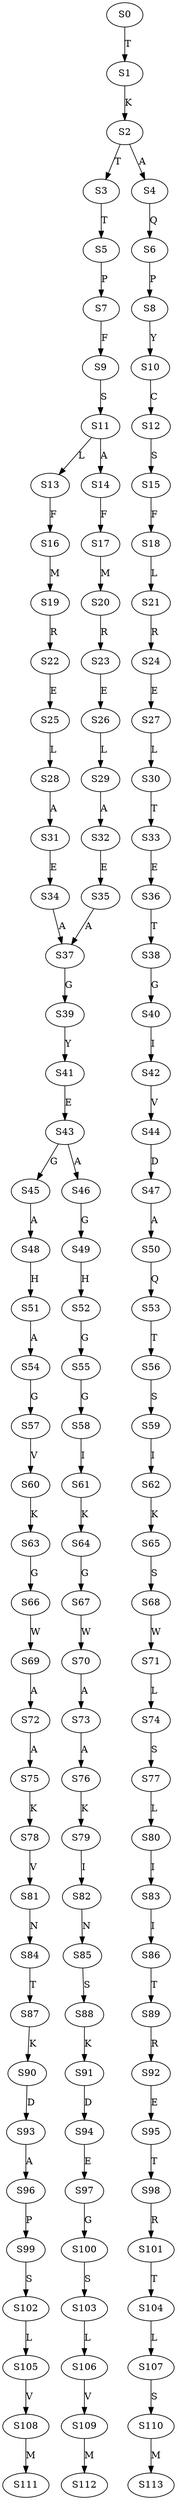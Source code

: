 strict digraph  {
	S0 -> S1 [ label = T ];
	S1 -> S2 [ label = K ];
	S2 -> S3 [ label = T ];
	S2 -> S4 [ label = A ];
	S3 -> S5 [ label = T ];
	S4 -> S6 [ label = Q ];
	S5 -> S7 [ label = P ];
	S6 -> S8 [ label = P ];
	S7 -> S9 [ label = F ];
	S8 -> S10 [ label = Y ];
	S9 -> S11 [ label = S ];
	S10 -> S12 [ label = C ];
	S11 -> S13 [ label = L ];
	S11 -> S14 [ label = A ];
	S12 -> S15 [ label = S ];
	S13 -> S16 [ label = F ];
	S14 -> S17 [ label = F ];
	S15 -> S18 [ label = F ];
	S16 -> S19 [ label = M ];
	S17 -> S20 [ label = M ];
	S18 -> S21 [ label = L ];
	S19 -> S22 [ label = R ];
	S20 -> S23 [ label = R ];
	S21 -> S24 [ label = R ];
	S22 -> S25 [ label = E ];
	S23 -> S26 [ label = E ];
	S24 -> S27 [ label = E ];
	S25 -> S28 [ label = L ];
	S26 -> S29 [ label = L ];
	S27 -> S30 [ label = L ];
	S28 -> S31 [ label = A ];
	S29 -> S32 [ label = A ];
	S30 -> S33 [ label = T ];
	S31 -> S34 [ label = E ];
	S32 -> S35 [ label = E ];
	S33 -> S36 [ label = E ];
	S34 -> S37 [ label = A ];
	S35 -> S37 [ label = A ];
	S36 -> S38 [ label = T ];
	S37 -> S39 [ label = G ];
	S38 -> S40 [ label = G ];
	S39 -> S41 [ label = Y ];
	S40 -> S42 [ label = I ];
	S41 -> S43 [ label = E ];
	S42 -> S44 [ label = V ];
	S43 -> S45 [ label = G ];
	S43 -> S46 [ label = A ];
	S44 -> S47 [ label = D ];
	S45 -> S48 [ label = A ];
	S46 -> S49 [ label = G ];
	S47 -> S50 [ label = A ];
	S48 -> S51 [ label = H ];
	S49 -> S52 [ label = H ];
	S50 -> S53 [ label = Q ];
	S51 -> S54 [ label = A ];
	S52 -> S55 [ label = G ];
	S53 -> S56 [ label = T ];
	S54 -> S57 [ label = G ];
	S55 -> S58 [ label = G ];
	S56 -> S59 [ label = S ];
	S57 -> S60 [ label = V ];
	S58 -> S61 [ label = I ];
	S59 -> S62 [ label = I ];
	S60 -> S63 [ label = K ];
	S61 -> S64 [ label = K ];
	S62 -> S65 [ label = K ];
	S63 -> S66 [ label = G ];
	S64 -> S67 [ label = G ];
	S65 -> S68 [ label = S ];
	S66 -> S69 [ label = W ];
	S67 -> S70 [ label = W ];
	S68 -> S71 [ label = W ];
	S69 -> S72 [ label = A ];
	S70 -> S73 [ label = A ];
	S71 -> S74 [ label = L ];
	S72 -> S75 [ label = A ];
	S73 -> S76 [ label = A ];
	S74 -> S77 [ label = S ];
	S75 -> S78 [ label = K ];
	S76 -> S79 [ label = K ];
	S77 -> S80 [ label = L ];
	S78 -> S81 [ label = V ];
	S79 -> S82 [ label = I ];
	S80 -> S83 [ label = I ];
	S81 -> S84 [ label = N ];
	S82 -> S85 [ label = N ];
	S83 -> S86 [ label = I ];
	S84 -> S87 [ label = T ];
	S85 -> S88 [ label = S ];
	S86 -> S89 [ label = T ];
	S87 -> S90 [ label = K ];
	S88 -> S91 [ label = K ];
	S89 -> S92 [ label = R ];
	S90 -> S93 [ label = D ];
	S91 -> S94 [ label = D ];
	S92 -> S95 [ label = E ];
	S93 -> S96 [ label = A ];
	S94 -> S97 [ label = E ];
	S95 -> S98 [ label = T ];
	S96 -> S99 [ label = P ];
	S97 -> S100 [ label = G ];
	S98 -> S101 [ label = R ];
	S99 -> S102 [ label = S ];
	S100 -> S103 [ label = S ];
	S101 -> S104 [ label = T ];
	S102 -> S105 [ label = L ];
	S103 -> S106 [ label = L ];
	S104 -> S107 [ label = L ];
	S105 -> S108 [ label = V ];
	S106 -> S109 [ label = V ];
	S107 -> S110 [ label = S ];
	S108 -> S111 [ label = M ];
	S109 -> S112 [ label = M ];
	S110 -> S113 [ label = M ];
}
